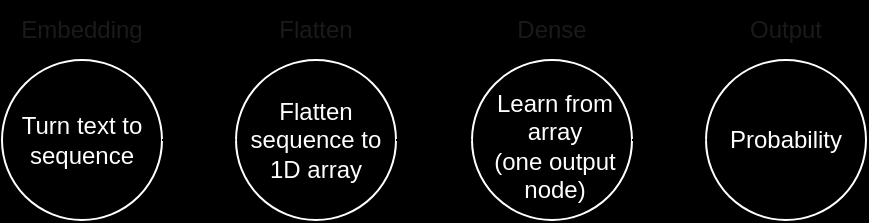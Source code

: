 <mxfile version="22.0.0" type="device">
  <diagram name="Page-1" id="sXrvPGUu0ApUoOhJ8yJN">
    <mxGraphModel dx="954" dy="561" grid="0" gridSize="12" guides="1" tooltips="1" connect="1" arrows="1" fold="1" page="1" pageScale="1" pageWidth="500" pageHeight="50" background="#000000" math="0" shadow="0">
      <root>
        <mxCell id="0" />
        <mxCell id="1" parent="0" />
        <mxCell id="J5P-pPW7ir4ovTVxFpvw-15" value="" style="group" parent="1" vertex="1" connectable="0">
          <mxGeometry x="34" width="432" height="110" as="geometry" />
        </mxCell>
        <mxCell id="J5P-pPW7ir4ovTVxFpvw-1" value="Turn text to sequence" style="ellipse;whiteSpace=wrap;html=1;aspect=fixed;strokeColor=#FFFFFF;fontColor=#FFFFFF;fillColor=#000000;flipH=0;flipV=1;" parent="J5P-pPW7ir4ovTVxFpvw-15" vertex="1">
          <mxGeometry y="30" width="80" height="80" as="geometry" />
        </mxCell>
        <mxCell id="J5P-pPW7ir4ovTVxFpvw-2" value="Embedding" style="text;html=1;strokeColor=none;fillColor=none;align=center;verticalAlign=middle;whiteSpace=wrap;rounded=0;fontColor=#1A1A1A;flipH=0;flipV=1;" parent="J5P-pPW7ir4ovTVxFpvw-15" vertex="1">
          <mxGeometry x="10" width="60" height="30" as="geometry" />
        </mxCell>
        <mxCell id="J5P-pPW7ir4ovTVxFpvw-3" value="Flatten sequence to 1D array" style="ellipse;whiteSpace=wrap;html=1;aspect=fixed;strokeColor=#FFFFFF;fontColor=#FFFFFF;fillColor=#000000;flipH=0;flipV=1;" parent="J5P-pPW7ir4ovTVxFpvw-15" vertex="1">
          <mxGeometry x="117" y="30" width="80" height="80" as="geometry" />
        </mxCell>
        <mxCell id="J5P-pPW7ir4ovTVxFpvw-4" value="" style="edgeStyle=orthogonalEdgeStyle;rounded=0;orthogonalLoop=1;jettySize=auto;html=1;strokeColor=#000000;fontColor=#FFFFFF;" parent="J5P-pPW7ir4ovTVxFpvw-15" source="J5P-pPW7ir4ovTVxFpvw-1" target="J5P-pPW7ir4ovTVxFpvw-3" edge="1">
          <mxGeometry relative="1" as="geometry" />
        </mxCell>
        <mxCell id="J5P-pPW7ir4ovTVxFpvw-5" value="Flatten" style="text;html=1;strokeColor=none;fillColor=none;align=center;verticalAlign=middle;whiteSpace=wrap;rounded=0;fontColor=#1A1A1A;flipH=0;flipV=1;" parent="J5P-pPW7ir4ovTVxFpvw-15" vertex="1">
          <mxGeometry x="127" width="60" height="30" as="geometry" />
        </mxCell>
        <mxCell id="J5P-pPW7ir4ovTVxFpvw-6" value="Learn from array&lt;br&gt;(one output node)" style="ellipse;whiteSpace=wrap;html=1;aspect=fixed;strokeColor=#FFFFFF;fontColor=#FFFFFF;fillColor=#000000;spacingTop=5;spacingLeft=3;flipH=0;flipV=1;" parent="J5P-pPW7ir4ovTVxFpvw-15" vertex="1">
          <mxGeometry x="235" y="30" width="80" height="80" as="geometry" />
        </mxCell>
        <mxCell id="J5P-pPW7ir4ovTVxFpvw-9" value="" style="edgeStyle=orthogonalEdgeStyle;rounded=0;orthogonalLoop=1;jettySize=auto;html=1;strokeColor=#000000;fontColor=#FFFFFF;" parent="J5P-pPW7ir4ovTVxFpvw-15" source="J5P-pPW7ir4ovTVxFpvw-3" target="J5P-pPW7ir4ovTVxFpvw-6" edge="1">
          <mxGeometry relative="1" as="geometry" />
        </mxCell>
        <mxCell id="J5P-pPW7ir4ovTVxFpvw-7" value="Dense" style="text;html=1;strokeColor=none;fillColor=none;align=center;verticalAlign=middle;whiteSpace=wrap;rounded=0;fontColor=#1A1A1A;flipH=0;flipV=1;" parent="J5P-pPW7ir4ovTVxFpvw-15" vertex="1">
          <mxGeometry x="245" width="60" height="30" as="geometry" />
        </mxCell>
        <mxCell id="J5P-pPW7ir4ovTVxFpvw-10" value="Probability" style="ellipse;whiteSpace=wrap;html=1;aspect=fixed;strokeColor=#FFFFFF;fontColor=#FFFFFF;fillColor=#000000;spacingTop=0;spacingLeft=0;flipH=0;flipV=1;spacing=0;" parent="J5P-pPW7ir4ovTVxFpvw-15" vertex="1">
          <mxGeometry x="352" y="30" width="80" height="80" as="geometry" />
        </mxCell>
        <mxCell id="J5P-pPW7ir4ovTVxFpvw-14" value="" style="edgeStyle=orthogonalEdgeStyle;rounded=0;orthogonalLoop=1;jettySize=auto;html=1;strokeColor=#000000;fontColor=#FFFFFF;" parent="J5P-pPW7ir4ovTVxFpvw-15" source="J5P-pPW7ir4ovTVxFpvw-6" target="J5P-pPW7ir4ovTVxFpvw-10" edge="1">
          <mxGeometry relative="1" as="geometry" />
        </mxCell>
        <mxCell id="J5P-pPW7ir4ovTVxFpvw-11" value="Output" style="text;html=1;strokeColor=none;fillColor=none;align=center;verticalAlign=middle;whiteSpace=wrap;rounded=0;fontColor=#1A1A1A;flipH=0;flipV=1;" parent="J5P-pPW7ir4ovTVxFpvw-15" vertex="1">
          <mxGeometry x="362" width="60" height="30" as="geometry" />
        </mxCell>
      </root>
    </mxGraphModel>
  </diagram>
</mxfile>
